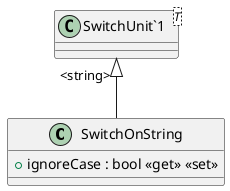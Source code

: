 @startuml
class SwitchOnString {
    + ignoreCase : bool <<get>> <<set>>
}
class "SwitchUnit`1"<T> {
}
"SwitchUnit`1" "<string>" <|-- SwitchOnString
@enduml
